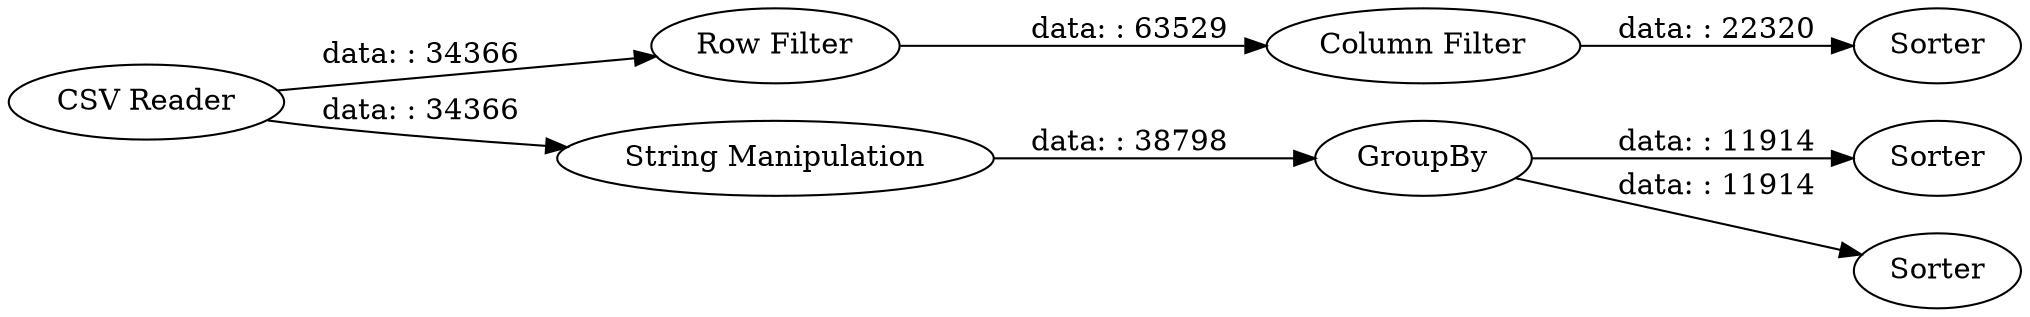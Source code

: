 digraph {
	"8866720434753590312_9" [label=Sorter]
	"8866720434753590312_6" [label=Sorter]
	"8866720434753590312_5" [label=Sorter]
	"8866720434753590312_8" [label="Column Filter"]
	"8866720434753590312_1" [label="CSV Reader"]
	"8866720434753590312_7" [label="Row Filter"]
	"8866720434753590312_4" [label=GroupBy]
	"8866720434753590312_2" [label="String Manipulation"]
	"8866720434753590312_1" -> "8866720434753590312_7" [label="data: : 34366"]
	"8866720434753590312_4" -> "8866720434753590312_5" [label="data: : 11914"]
	"8866720434753590312_8" -> "8866720434753590312_9" [label="data: : 22320"]
	"8866720434753590312_1" -> "8866720434753590312_2" [label="data: : 34366"]
	"8866720434753590312_2" -> "8866720434753590312_4" [label="data: : 38798"]
	"8866720434753590312_7" -> "8866720434753590312_8" [label="data: : 63529"]
	"8866720434753590312_4" -> "8866720434753590312_6" [label="data: : 11914"]
	rankdir=LR
}
